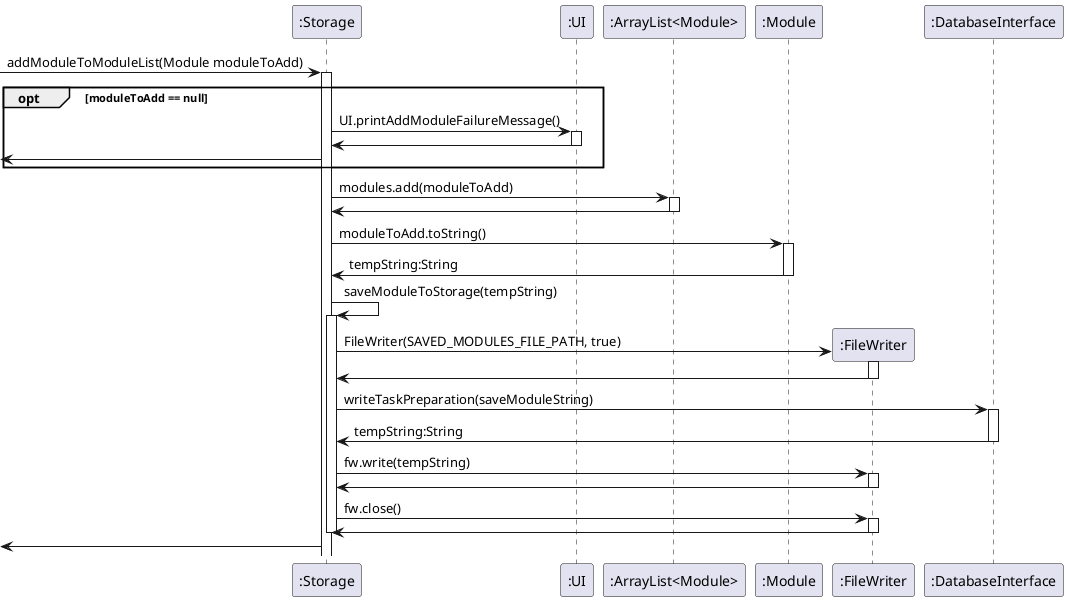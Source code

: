 @startuml
'https://plantuml.com/sequence-diagram


-> ":Storage" : addModuleToModuleList(Module moduleToAdd)
activate ":Storage"
opt moduleToAdd == null
":Storage" -> ":UI" : UI.printAddModuleFailureMessage()
activate ":UI"
":Storage" <- ":UI"
deactivate ":UI"
<- ":Storage"
end

":Storage" -> ":ArrayList<Module>" : modules.add(moduleToAdd)
activate ":ArrayList<Module>"
":Storage" <- ":ArrayList<Module>"
deactivate ":ArrayList<Module>"

":Storage" -> ":Module" : moduleToAdd.toString()
activate ":Module"
":Storage" <- ":Module" : tempString:String
deactivate ":Module"
":Storage" -> ":Storage" : saveModuleToStorage(tempString)
activate ":Storage"
create ":FileWriter"
":Storage" -> ":FileWriter" : FileWriter(SAVED_MODULES_FILE_PATH, true)
activate ":FileWriter"
":Storage" <- ":FileWriter"
deactivate ":FileWriter"
":Storage" -> ":DatabaseInterface" : writeTaskPreparation(saveModuleString)
activate ":DatabaseInterface"
":Storage" <- ":DatabaseInterface" : tempString:String
deactivate ":DatabaseInterface"
":Storage" -> ":FileWriter" : fw.write(tempString)
activate ":FileWriter"
":Storage" <- ":FileWriter"
deactivate ":FileWriter"
":Storage" -> ":FileWriter" : fw.close()
activate ":FileWriter"
":Storage" <- ":FileWriter"
deactivate ":FileWriter"
deactivate ":Storage"
<- ":Storage"
@enduml